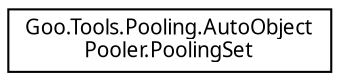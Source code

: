 digraph "Graphical Class Hierarchy"
{
 // LATEX_PDF_SIZE
  edge [fontname="Calibrii",fontsize="10",labelfontname="Calibrii",labelfontsize="10"];
  node [fontname="Calibrii",fontsize="10",shape=record];
  rankdir="LR";
  Node0 [label="Goo.Tools.Pooling.AutoObject\lPooler.PoolingSet",height=0.2,width=0.4,color="black", fillcolor="white", style="filled",URL="$dc/d6c/classGoo_1_1Tools_1_1Pooling_1_1AutoObjectPooler_1_1PoolingSet.html",tooltip=" "];
}
